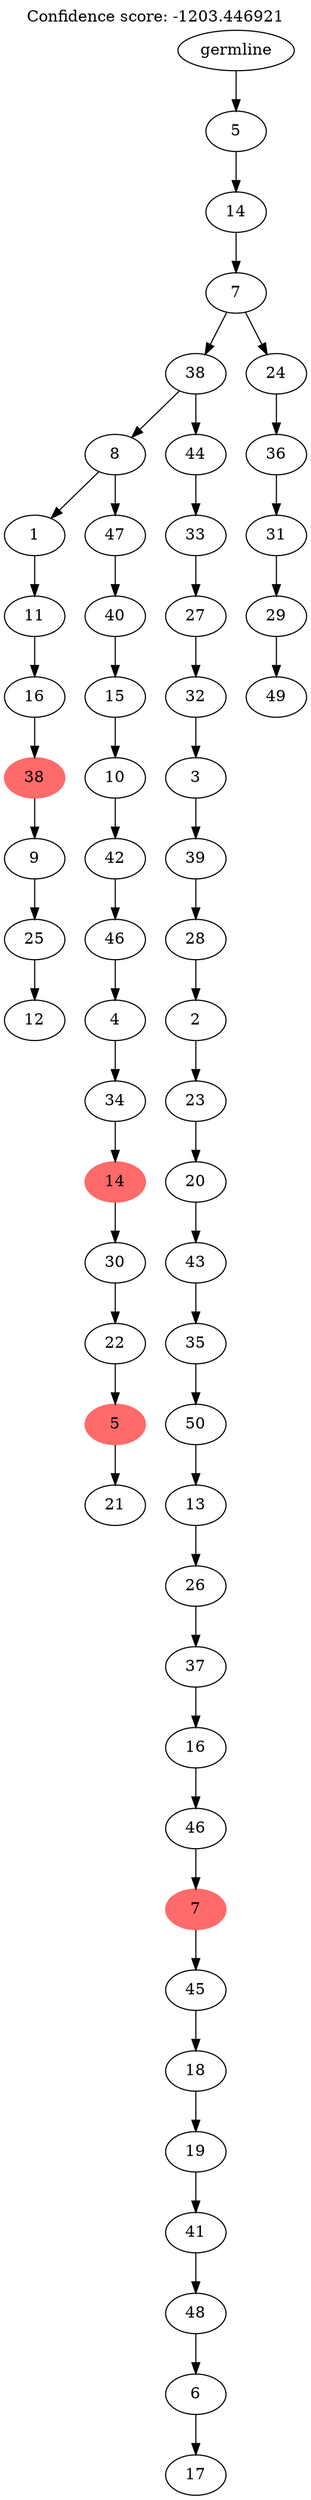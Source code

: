 digraph g {
	"55" -> "56";
	"56" [label="12"];
	"54" -> "55";
	"55" [label="25"];
	"53" -> "54";
	"54" [label="9"];
	"52" -> "53";
	"53" [color=indianred1, style=filled, label="38"];
	"51" -> "52";
	"52" [label="16"];
	"50" -> "51";
	"51" [label="11"];
	"48" -> "49";
	"49" [label="21"];
	"47" -> "48";
	"48" [color=indianred1, style=filled, label="5"];
	"46" -> "47";
	"47" [label="22"];
	"45" -> "46";
	"46" [label="30"];
	"44" -> "45";
	"45" [color=indianred1, style=filled, label="14"];
	"43" -> "44";
	"44" [label="34"];
	"42" -> "43";
	"43" [label="4"];
	"41" -> "42";
	"42" [label="46"];
	"40" -> "41";
	"41" [label="42"];
	"39" -> "40";
	"40" [label="10"];
	"38" -> "39";
	"39" [label="15"];
	"37" -> "38";
	"38" [label="40"];
	"36" -> "37";
	"37" [label="47"];
	"36" -> "50";
	"50" [label="1"];
	"34" -> "35";
	"35" [label="17"];
	"33" -> "34";
	"34" [label="6"];
	"32" -> "33";
	"33" [label="48"];
	"31" -> "32";
	"32" [label="41"];
	"30" -> "31";
	"31" [label="19"];
	"29" -> "30";
	"30" [label="18"];
	"28" -> "29";
	"29" [label="45"];
	"27" -> "28";
	"28" [color=indianred1, style=filled, label="7"];
	"26" -> "27";
	"27" [label="46"];
	"25" -> "26";
	"26" [label="16"];
	"24" -> "25";
	"25" [label="37"];
	"23" -> "24";
	"24" [label="26"];
	"22" -> "23";
	"23" [label="13"];
	"21" -> "22";
	"22" [label="50"];
	"20" -> "21";
	"21" [label="35"];
	"19" -> "20";
	"20" [label="43"];
	"18" -> "19";
	"19" [label="20"];
	"17" -> "18";
	"18" [label="23"];
	"16" -> "17";
	"17" [label="2"];
	"15" -> "16";
	"16" [label="28"];
	"14" -> "15";
	"15" [label="39"];
	"13" -> "14";
	"14" [label="3"];
	"12" -> "13";
	"13" [label="32"];
	"11" -> "12";
	"12" [label="27"];
	"10" -> "11";
	"11" [label="33"];
	"9" -> "10";
	"10" [label="44"];
	"9" -> "36";
	"36" [label="8"];
	"7" -> "8";
	"8" [label="49"];
	"6" -> "7";
	"7" [label="29"];
	"5" -> "6";
	"6" [label="31"];
	"4" -> "5";
	"5" [label="36"];
	"3" -> "4";
	"4" [label="24"];
	"3" -> "9";
	"9" [label="38"];
	"2" -> "3";
	"3" [label="7"];
	"1" -> "2";
	"2" [label="14"];
	"0" -> "1";
	"1" [label="5"];
	"0" [label="germline"];
	labelloc="t";
	label="Confidence score: -1203.446921";
}
